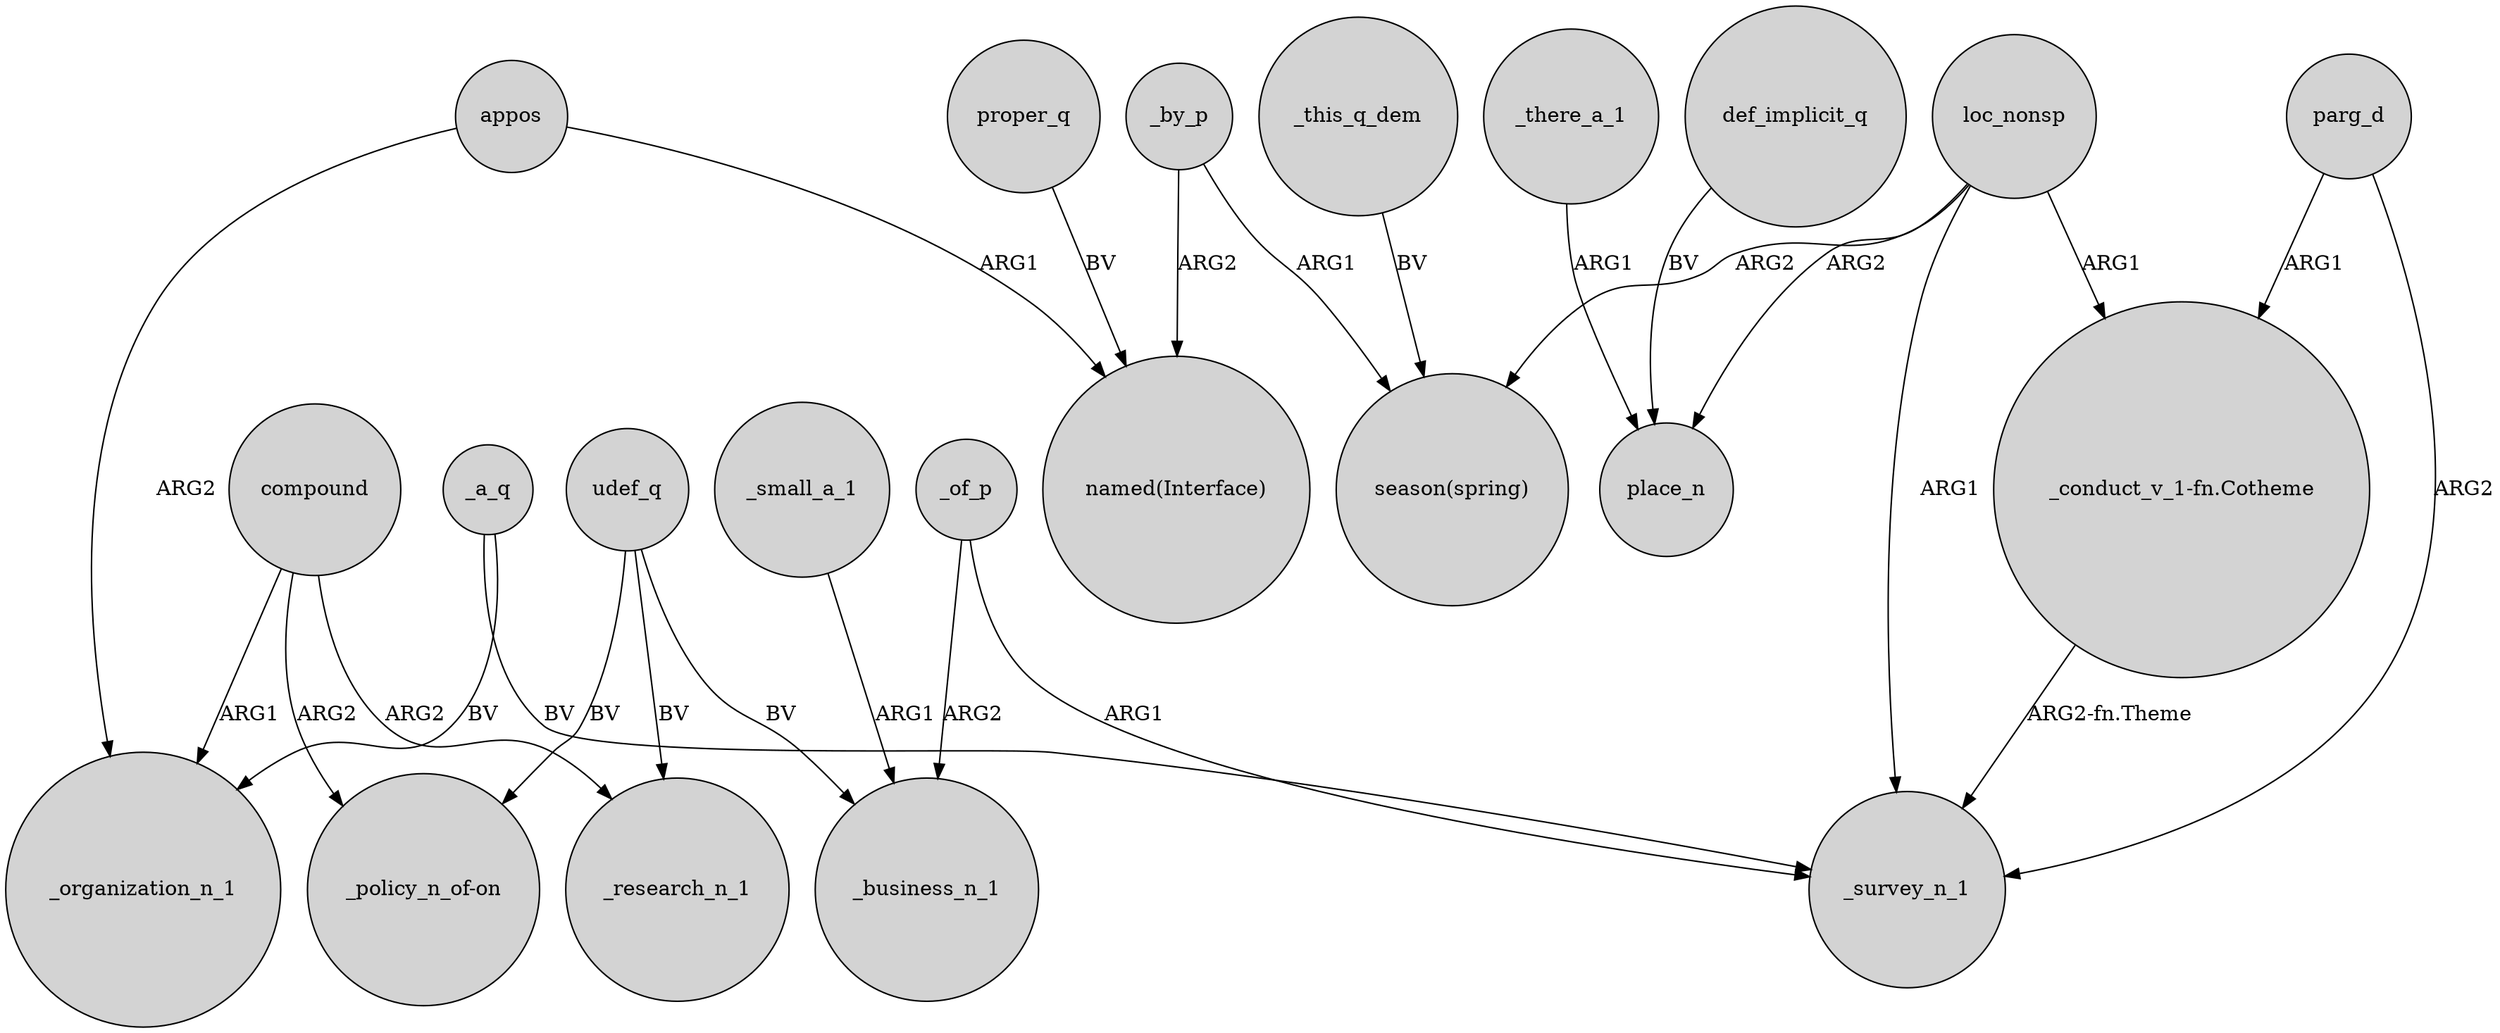 digraph {
	node [shape=circle style=filled]
	appos -> _organization_n_1 [label=ARG2]
	parg_d -> _survey_n_1 [label=ARG2]
	_of_p -> _survey_n_1 [label=ARG1]
	compound -> _organization_n_1 [label=ARG1]
	loc_nonsp -> _survey_n_1 [label=ARG1]
	proper_q -> "named(Interface)" [label=BV]
	udef_q -> _research_n_1 [label=BV]
	compound -> "_policy_n_of-on" [label=ARG2]
	loc_nonsp -> "season(spring)" [label=ARG2]
	parg_d -> "_conduct_v_1-fn.Cotheme" [label=ARG1]
	def_implicit_q -> place_n [label=BV]
	appos -> "named(Interface)" [label=ARG1]
	_by_p -> "season(spring)" [label=ARG1]
	udef_q -> "_policy_n_of-on" [label=BV]
	_of_p -> _business_n_1 [label=ARG2]
	_a_q -> _survey_n_1 [label=BV]
	_by_p -> "named(Interface)" [label=ARG2]
	_this_q_dem -> "season(spring)" [label=BV]
	_small_a_1 -> _business_n_1 [label=ARG1]
	_a_q -> _organization_n_1 [label=BV]
	udef_q -> _business_n_1 [label=BV]
	loc_nonsp -> place_n [label=ARG2]
	compound -> _research_n_1 [label=ARG2]
	_there_a_1 -> place_n [label=ARG1]
	"_conduct_v_1-fn.Cotheme" -> _survey_n_1 [label="ARG2-fn.Theme"]
	loc_nonsp -> "_conduct_v_1-fn.Cotheme" [label=ARG1]
}
